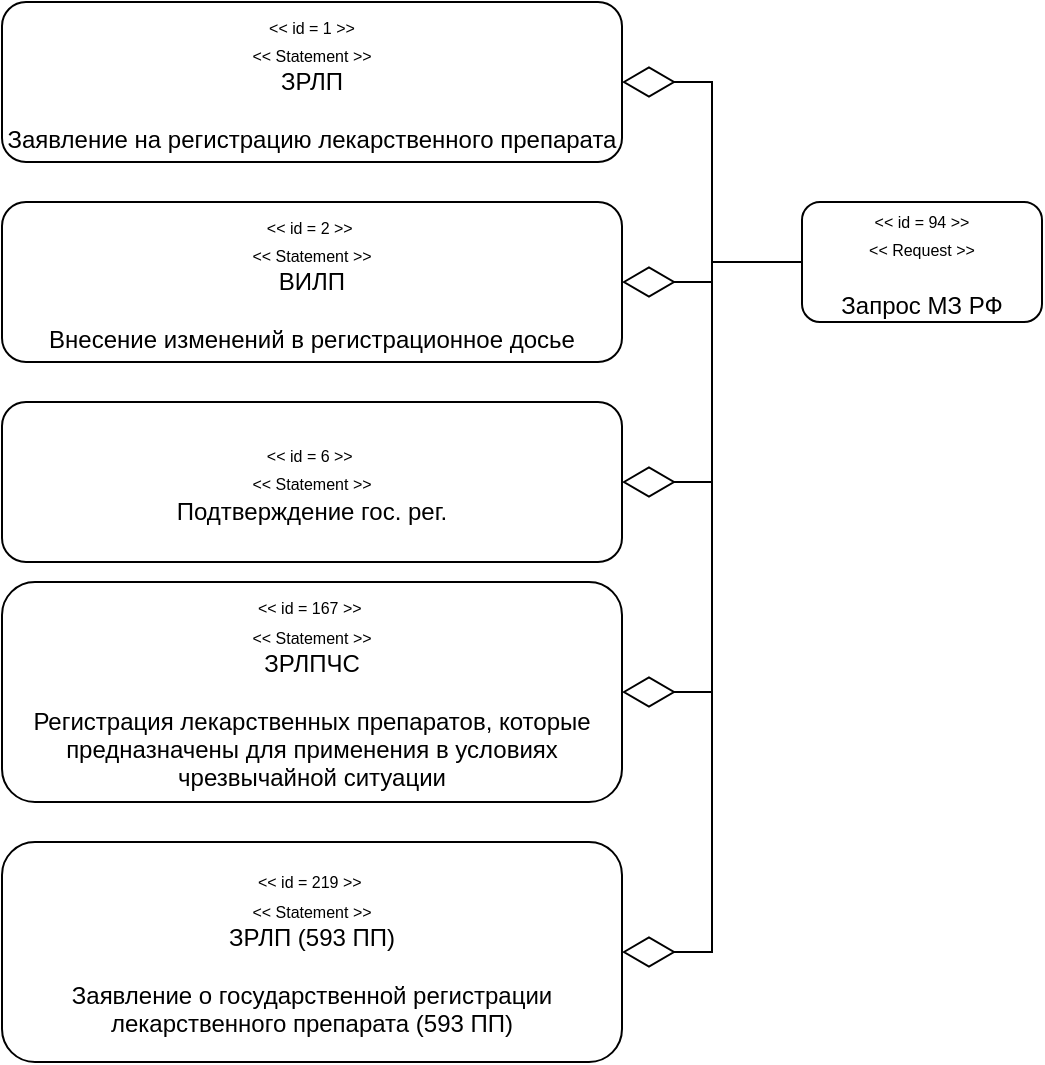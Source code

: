 <mxfile version="20.6.0" type="github">
  <diagram id="saAoNNfvjhwFS-k0Hx0o" name="Страница 1">
    <mxGraphModel dx="719" dy="792" grid="1" gridSize="10" guides="1" tooltips="1" connect="1" arrows="1" fold="1" page="1" pageScale="1" pageWidth="827" pageHeight="1169" math="0" shadow="0">
      <root>
        <mxCell id="0" />
        <mxCell id="1" parent="0" />
        <mxCell id="2wlWGYxxJUrvrBXpbSvd-1" value="&lt;font style=&quot;font-size: 8px;&quot;&gt;&amp;lt;&amp;lt; id = 94 &amp;gt;&amp;gt;&lt;br&gt;&lt;/font&gt;&lt;span style=&quot;font-size: 8px;&quot;&gt;&amp;lt;&amp;lt; Request &amp;gt;&amp;gt;&lt;/span&gt;&lt;br&gt;&lt;br&gt;Запрос МЗ РФ" style="rounded=1;whiteSpace=wrap;html=1;" vertex="1" parent="1">
          <mxGeometry x="440" y="220" width="120" height="60" as="geometry" />
        </mxCell>
        <mxCell id="2wlWGYxxJUrvrBXpbSvd-2" value="&lt;font style=&quot;font-size: 8px;&quot;&gt;&amp;lt;&amp;lt; id = 1 &amp;gt;&amp;gt; &lt;br&gt;&amp;lt;&amp;lt; Statement &amp;gt;&amp;gt;&lt;/font&gt;&lt;br&gt;ЗРЛП&lt;br&gt;&lt;br&gt;Заявление на регистрацию лекарственного препарата" style="rounded=1;whiteSpace=wrap;html=1;" vertex="1" parent="1">
          <mxGeometry x="40" y="120" width="310" height="80" as="geometry" />
        </mxCell>
        <mxCell id="2wlWGYxxJUrvrBXpbSvd-3" value="" style="endArrow=diamondThin;endFill=0;endSize=24;html=1;rounded=0;fontSize=8;entryX=1;entryY=0.5;entryDx=0;entryDy=0;exitX=0;exitY=0.5;exitDx=0;exitDy=0;edgeStyle=orthogonalEdgeStyle;" edge="1" parent="1" source="2wlWGYxxJUrvrBXpbSvd-1" target="2wlWGYxxJUrvrBXpbSvd-2">
          <mxGeometry width="160" relative="1" as="geometry">
            <mxPoint x="180" y="190" as="sourcePoint" />
            <mxPoint x="340" y="190" as="targetPoint" />
          </mxGeometry>
        </mxCell>
        <mxCell id="2wlWGYxxJUrvrBXpbSvd-4" value="&lt;font style=&quot;font-size: 8px;&quot;&gt;&amp;lt;&amp;lt; id = 2 &amp;gt;&amp;gt;&amp;nbsp;&lt;br&gt;&lt;/font&gt;&lt;span style=&quot;font-size: 8px;&quot;&gt;&amp;lt;&amp;lt; Statement &amp;gt;&amp;gt;&lt;/span&gt;&lt;br&gt;ВИЛП&lt;br&gt;&lt;br&gt;Внесение изменений в регистрационное досье" style="rounded=1;whiteSpace=wrap;html=1;" vertex="1" parent="1">
          <mxGeometry x="40" y="220" width="310" height="80" as="geometry" />
        </mxCell>
        <mxCell id="2wlWGYxxJUrvrBXpbSvd-5" value="" style="endArrow=diamondThin;endFill=0;endSize=24;html=1;rounded=0;fontSize=8;entryX=1;entryY=0.5;entryDx=0;entryDy=0;exitX=0;exitY=0.5;exitDx=0;exitDy=0;edgeStyle=orthogonalEdgeStyle;" edge="1" parent="1" source="2wlWGYxxJUrvrBXpbSvd-1" target="2wlWGYxxJUrvrBXpbSvd-4">
          <mxGeometry width="160" relative="1" as="geometry">
            <mxPoint x="450" y="260" as="sourcePoint" />
            <mxPoint x="360" y="180" as="targetPoint" />
          </mxGeometry>
        </mxCell>
        <mxCell id="2wlWGYxxJUrvrBXpbSvd-6" value="&lt;font style=&quot;font-size: 8px;&quot;&gt;&amp;lt;&amp;lt; id = 6 &amp;gt;&amp;gt;&amp;nbsp;&lt;br&gt;&lt;/font&gt;&lt;span style=&quot;font-size: 8px;&quot;&gt;&amp;lt;&amp;lt; Statement &amp;gt;&amp;gt;&lt;/span&gt;&lt;br&gt;Подтверждение гос. рег.&lt;br&gt;" style="rounded=1;whiteSpace=wrap;html=1;" vertex="1" parent="1">
          <mxGeometry x="40" y="320" width="310" height="80" as="geometry" />
        </mxCell>
        <mxCell id="2wlWGYxxJUrvrBXpbSvd-7" value="&lt;font style=&quot;font-size: 8px;&quot;&gt;&amp;lt;&amp;lt; id = 167 &amp;gt;&amp;gt;&amp;nbsp;&lt;br&gt;&lt;/font&gt;&lt;span style=&quot;font-size: 8px;&quot;&gt;&amp;lt;&amp;lt; Statement &amp;gt;&amp;gt;&lt;br&gt;&lt;/span&gt;ЗРЛПЧС&lt;br&gt;&lt;br&gt;Регистрация лекарственных препаратов, которые предназначены для применения в условиях чрезвычайной ситуации" style="rounded=1;whiteSpace=wrap;html=1;" vertex="1" parent="1">
          <mxGeometry x="40" y="410" width="310" height="110" as="geometry" />
        </mxCell>
        <mxCell id="2wlWGYxxJUrvrBXpbSvd-8" value="&lt;font style=&quot;font-size: 8px;&quot;&gt;&amp;lt;&amp;lt; id = 219 &amp;gt;&amp;gt;&amp;nbsp;&lt;br&gt;&lt;/font&gt;&lt;span style=&quot;font-size: 8px;&quot;&gt;&amp;lt;&amp;lt; Statement &amp;gt;&amp;gt;&lt;br&gt;&lt;/span&gt;ЗРЛП (593 ПП)&lt;br&gt;&lt;br&gt;Заявление о государственной регистрации лекарственного препарата (593 ПП)" style="rounded=1;whiteSpace=wrap;html=1;" vertex="1" parent="1">
          <mxGeometry x="40" y="540" width="310" height="110" as="geometry" />
        </mxCell>
        <mxCell id="2wlWGYxxJUrvrBXpbSvd-9" value="" style="endArrow=diamondThin;endFill=0;endSize=24;html=1;rounded=0;fontSize=8;entryX=1;entryY=0.5;entryDx=0;entryDy=0;exitX=0;exitY=0.5;exitDx=0;exitDy=0;edgeStyle=orthogonalEdgeStyle;" edge="1" parent="1" source="2wlWGYxxJUrvrBXpbSvd-1" target="2wlWGYxxJUrvrBXpbSvd-6">
          <mxGeometry width="160" relative="1" as="geometry">
            <mxPoint x="450" y="260" as="sourcePoint" />
            <mxPoint x="360" y="270" as="targetPoint" />
          </mxGeometry>
        </mxCell>
        <mxCell id="2wlWGYxxJUrvrBXpbSvd-10" value="" style="endArrow=diamondThin;endFill=0;endSize=24;html=1;rounded=0;fontSize=8;entryX=1;entryY=0.5;entryDx=0;entryDy=0;exitX=0;exitY=0.5;exitDx=0;exitDy=0;edgeStyle=orthogonalEdgeStyle;" edge="1" parent="1" source="2wlWGYxxJUrvrBXpbSvd-1" target="2wlWGYxxJUrvrBXpbSvd-7">
          <mxGeometry width="160" relative="1" as="geometry">
            <mxPoint x="450" y="260" as="sourcePoint" />
            <mxPoint x="360" y="370" as="targetPoint" />
          </mxGeometry>
        </mxCell>
        <mxCell id="2wlWGYxxJUrvrBXpbSvd-11" value="" style="endArrow=diamondThin;endFill=0;endSize=24;html=1;rounded=0;fontSize=8;entryX=1;entryY=0.5;entryDx=0;entryDy=0;exitX=0;exitY=0.5;exitDx=0;exitDy=0;edgeStyle=orthogonalEdgeStyle;" edge="1" parent="1" source="2wlWGYxxJUrvrBXpbSvd-1" target="2wlWGYxxJUrvrBXpbSvd-8">
          <mxGeometry width="160" relative="1" as="geometry">
            <mxPoint x="460" y="270" as="sourcePoint" />
            <mxPoint x="370" y="380" as="targetPoint" />
          </mxGeometry>
        </mxCell>
      </root>
    </mxGraphModel>
  </diagram>
</mxfile>
